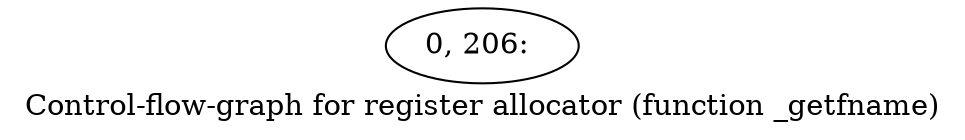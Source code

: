 digraph G {
graph [label="Control-flow-graph for register allocator (function _getfname)"]
0[label="0, 206: "];
}

